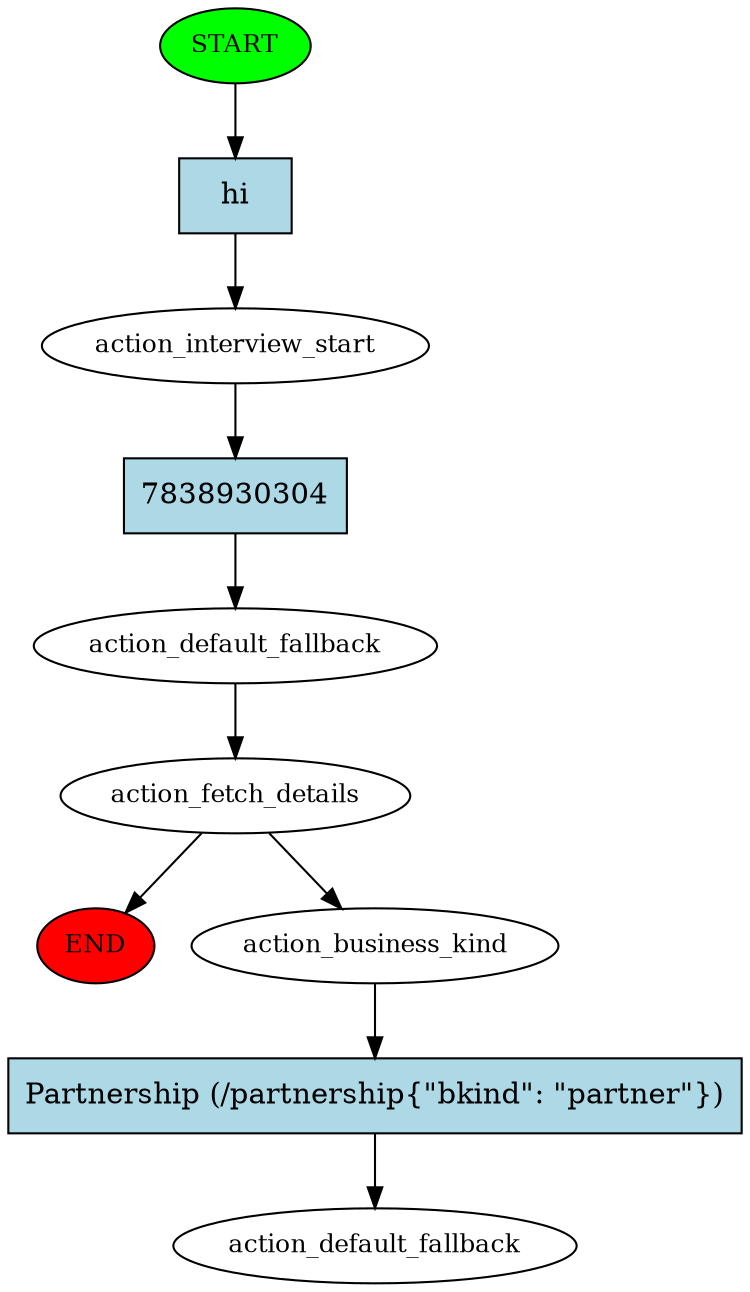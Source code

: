 digraph  {
0 [label=START, fillcolor=green, style=filled, fontsize=12, class="start active"];
"-1" [label=END, fillcolor=red, style=filled, fontsize=12, class=end];
1 [label=action_interview_start, fontsize=12, class=active];
2 [label=action_default_fallback, fontsize=12, class=active];
3 [label=action_fetch_details, fontsize=12, class=active];
7 [label=action_business_kind, fontsize=12, class=active];
8 [label=action_default_fallback, fontsize=12, class="dashed active"];
9 [label=hi, shape=rect, style=filled, fillcolor=lightblue, class="intent active"];
10 [label=7838930304, shape=rect, style=filled, fillcolor=lightblue, class="intent active"];
11 [label="Partnership (/partnership{\"bkind\": \"partner\"})", shape=rect, style=filled, fillcolor=lightblue, class="intent active"];
0 -> 9  [key=0, class=active];
1 -> 10  [key=0, class=active];
2 -> 3  [key=NONE, label="", class=active];
3 -> "-1"  [key=NONE, label="", class=""];
3 -> 7  [key=NONE, label="", class=active];
7 -> 11  [key=0, class=active];
9 -> 1  [key=0, class=active];
10 -> 2  [key=0, class=active];
11 -> 8  [key=0, class=active];
}
